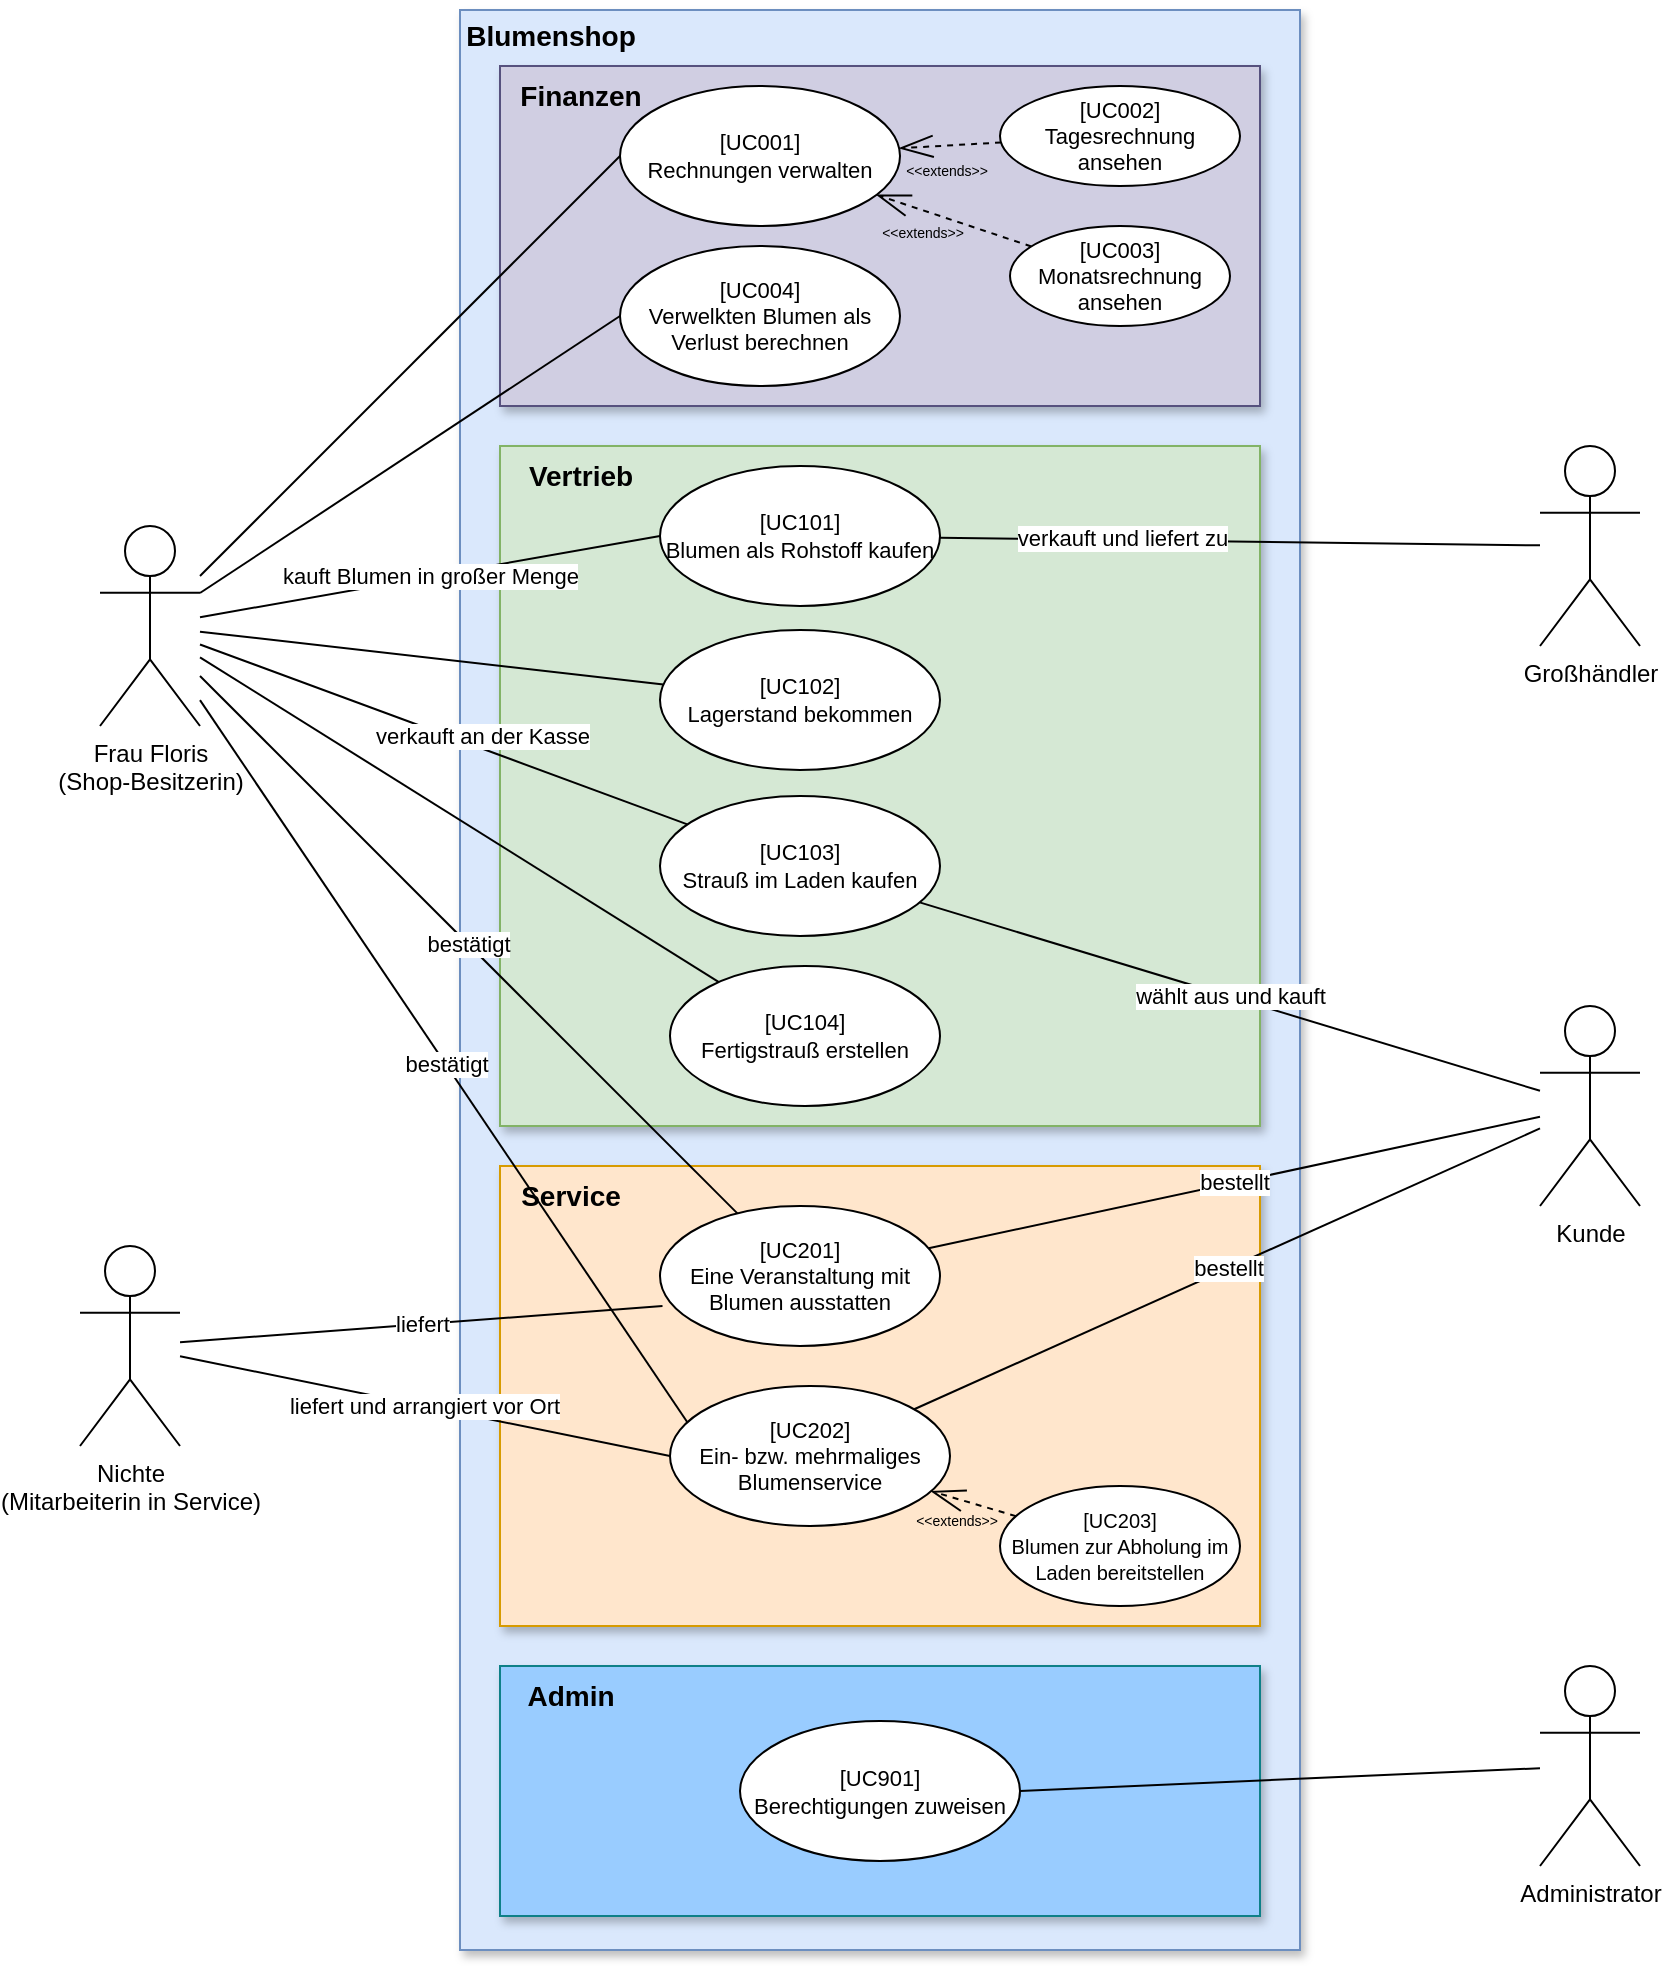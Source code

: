 <mxfile version="22.1.22" type="embed">
  <diagram id="T95qvjE1ERWwv_4aiWjD" name="Page-1">
    <mxGraphModel dx="710" dy="515" grid="1" gridSize="10" guides="1" tooltips="1" connect="1" arrows="1" fold="1" page="1" pageScale="1" pageWidth="1100" pageHeight="850" math="0" shadow="0">
      <root>
        <mxCell id="0" />
        <mxCell id="1" parent="0" />
        <mxCell id="43" value="" style="html=1;whiteSpace=wrap;fillColor=#dae8fc;strokeColor=#6c8ebf;shadow=1;labelPosition=left;verticalLabelPosition=top;align=right;verticalAlign=bottom;" parent="1" vertex="1">
          <mxGeometry x="380" y="2" width="420" height="970" as="geometry" />
        </mxCell>
        <mxCell id="57" value="" style="html=1;whiteSpace=wrap;fillColor=#ffe6cc;strokeColor=#d79b00;shadow=1;labelPosition=left;verticalLabelPosition=top;align=right;verticalAlign=bottom;" parent="1" vertex="1">
          <mxGeometry x="400" y="580" width="380" height="230" as="geometry" />
        </mxCell>
        <mxCell id="54" value="" style="html=1;whiteSpace=wrap;fillColor=#d5e8d4;strokeColor=#82b366;shadow=1;labelPosition=left;verticalLabelPosition=top;align=right;verticalAlign=bottom;glass=0;rounded=0;" parent="1" vertex="1">
          <mxGeometry x="400" y="220" width="380" height="340" as="geometry" />
        </mxCell>
        <mxCell id="77" value="" style="html=1;whiteSpace=wrap;fillColor=#99CCFF;strokeColor=#0e8088;shadow=1;labelPosition=left;verticalLabelPosition=top;align=right;verticalAlign=bottom;" vertex="1" parent="1">
          <mxGeometry x="400" y="830" width="380" height="125" as="geometry" />
        </mxCell>
        <mxCell id="52" value="" style="html=1;whiteSpace=wrap;fillColor=#d0cee2;strokeColor=#56517e;shadow=1;labelPosition=left;verticalLabelPosition=top;align=right;verticalAlign=bottom;" parent="1" vertex="1">
          <mxGeometry x="400" y="30" width="380" height="170" as="geometry" />
        </mxCell>
        <mxCell id="20" value="verkauft an der Kasse" style="rounded=0;orthogonalLoop=1;jettySize=auto;html=1;endArrow=none;endFill=0;" parent="1" source="2" target="18" edge="1">
          <mxGeometry x="0.142" y="6" relative="1" as="geometry">
            <mxPoint x="70" y="290" as="sourcePoint" />
            <mxPoint x="330" y="307.5" as="targetPoint" />
            <mxPoint as="offset" />
          </mxGeometry>
        </mxCell>
        <mxCell id="30" value="bestätigt" style="rounded=0;orthogonalLoop=1;jettySize=auto;html=1;endArrow=none;endFill=0;entryX=0.071;entryY=0.286;entryDx=0;entryDy=0;entryPerimeter=0;" parent="1" source="2" target="26" edge="1">
          <mxGeometry relative="1" as="geometry" />
        </mxCell>
        <mxCell id="32" style="rounded=0;orthogonalLoop=1;jettySize=auto;html=1;entryX=0;entryY=0.5;entryDx=0;entryDy=0;endArrow=none;endFill=0;" parent="1" source="2" target="31" edge="1">
          <mxGeometry relative="1" as="geometry" />
        </mxCell>
        <mxCell id="36" value="kauft Blumen in großer Menge" style="rounded=0;orthogonalLoop=1;jettySize=auto;html=1;entryX=0;entryY=0.5;entryDx=0;entryDy=0;endArrow=none;endFill=0;" parent="1" source="2" target="35" edge="1">
          <mxGeometry relative="1" as="geometry" />
        </mxCell>
        <mxCell id="51" style="rounded=0;orthogonalLoop=1;jettySize=auto;html=1;entryX=0;entryY=0.5;entryDx=0;entryDy=0;horizontal=1;endArrow=none;endFill=0;" parent="1" source="2" target="50" edge="1">
          <mxGeometry relative="1" as="geometry" />
        </mxCell>
        <mxCell id="76" style="rounded=0;orthogonalLoop=1;jettySize=auto;html=1;endArrow=none;endFill=0;" edge="1" parent="1" source="2" target="46">
          <mxGeometry relative="1" as="geometry" />
        </mxCell>
        <mxCell id="2" value="Frau Floris &lt;br&gt;(Shop-Besitzerin)" style="shape=umlActor;verticalLabelPosition=bottom;verticalAlign=top;html=1;" parent="1" vertex="1">
          <mxGeometry x="200" y="260" width="50" height="100" as="geometry" />
        </mxCell>
        <mxCell id="28" value="liefert und arrangiert vor Ort" style="rounded=0;orthogonalLoop=1;jettySize=auto;html=1;entryX=0;entryY=0.5;entryDx=0;entryDy=0;endArrow=none;endFill=0;" parent="1" source="3" target="26" edge="1">
          <mxGeometry relative="1" as="geometry" />
        </mxCell>
        <mxCell id="3" value="Nichte &lt;br&gt;(Mitarbeiterin in Service)" style="shape=umlActor;verticalLabelPosition=bottom;verticalAlign=top;html=1;" parent="1" vertex="1">
          <mxGeometry x="190" y="620" width="50" height="100" as="geometry" />
        </mxCell>
        <mxCell id="27" value="wählt aus und kauft" style="rounded=0;orthogonalLoop=1;jettySize=auto;html=1;endArrow=none;endFill=0;" parent="1" source="6" target="18" edge="1">
          <mxGeometry relative="1" as="geometry">
            <mxPoint x="940" y="400" as="sourcePoint" />
          </mxGeometry>
        </mxCell>
        <mxCell id="25" value="bestellt" style="rounded=0;orthogonalLoop=1;jettySize=auto;html=1;endArrow=none;endFill=0;" parent="1" source="6" target="21" edge="1">
          <mxGeometry relative="1" as="geometry">
            <mxPoint x="940" y="400" as="sourcePoint" />
          </mxGeometry>
        </mxCell>
        <mxCell id="6" value="Kunde" style="shape=umlActor;verticalLabelPosition=bottom;verticalAlign=top;html=1;" parent="1" vertex="1">
          <mxGeometry x="920" y="500" width="50" height="100" as="geometry" />
        </mxCell>
        <mxCell id="16" style="rounded=0;orthogonalLoop=1;jettySize=auto;html=1;entryX=1;entryY=0.5;entryDx=0;entryDy=0;endArrow=none;endFill=0;" parent="1" source="11" target="15" edge="1">
          <mxGeometry relative="1" as="geometry" />
        </mxCell>
        <mxCell id="11" value="Administrator" style="shape=umlActor;verticalLabelPosition=bottom;verticalAlign=top;html=1;" parent="1" vertex="1">
          <mxGeometry x="920" y="830" width="50" height="100" as="geometry" />
        </mxCell>
        <mxCell id="15" value="[UC901]&lt;br&gt;Berechtigungen zuweisen" style="ellipse;whiteSpace=wrap;html=1;fontSize=11;" parent="1" vertex="1">
          <mxGeometry x="520" y="857.5" width="140" height="70" as="geometry" />
        </mxCell>
        <mxCell id="18" value="[UC103]&lt;br&gt;Strauß im Laden kaufen" style="ellipse;whiteSpace=wrap;html=1;fontSize=11;" parent="1" vertex="1">
          <mxGeometry x="480" y="395" width="140" height="70" as="geometry" />
        </mxCell>
        <mxCell id="21" value="[UC201]&lt;br&gt;Eine Veranstaltung mit Blumen ausstatten" style="ellipse;whiteSpace=wrap;html=1;fontSize=11;" parent="1" vertex="1">
          <mxGeometry x="480" y="600" width="140" height="70" as="geometry" />
        </mxCell>
        <mxCell id="23" value="liefert" style="rounded=0;orthogonalLoop=1;jettySize=auto;html=1;entryX=0.009;entryY=0.715;entryDx=0;entryDy=0;entryPerimeter=0;endArrow=none;endFill=0;" parent="1" source="3" target="21" edge="1">
          <mxGeometry relative="1" as="geometry" />
        </mxCell>
        <mxCell id="26" value="[UC202]&lt;br&gt;Ein- bzw. mehrmaliges Blumenservice" style="ellipse;whiteSpace=wrap;html=1;fontSize=11;" parent="1" vertex="1">
          <mxGeometry x="485" y="690" width="140" height="70" as="geometry" />
        </mxCell>
        <mxCell id="29" value="bestellt" style="rounded=0;orthogonalLoop=1;jettySize=auto;html=1;endArrow=none;endFill=0;" parent="1" source="6" target="26" edge="1">
          <mxGeometry relative="1" as="geometry">
            <mxPoint x="940" y="400" as="sourcePoint" />
          </mxGeometry>
        </mxCell>
        <mxCell id="31" value="[UC001]&lt;br&gt;Rechnungen verwalten" style="ellipse;whiteSpace=wrap;html=1;fontSize=11;" parent="1" vertex="1">
          <mxGeometry x="460" y="40" width="140" height="70" as="geometry" />
        </mxCell>
        <mxCell id="73" style="rounded=0;orthogonalLoop=1;jettySize=auto;html=1;endArrow=none;endFill=0;" parent="1" source="33" target="35" edge="1">
          <mxGeometry relative="1" as="geometry" />
        </mxCell>
        <mxCell id="74" value="verkauft und liefert zu" style="edgeLabel;html=1;align=center;verticalAlign=middle;resizable=0;points=[];" parent="73" vertex="1" connectable="0">
          <mxGeometry x="0.394" y="-1" relative="1" as="geometry">
            <mxPoint as="offset" />
          </mxGeometry>
        </mxCell>
        <mxCell id="33" value="Großhändler" style="shape=umlActor;verticalLabelPosition=bottom;verticalAlign=top;html=1;" parent="1" vertex="1">
          <mxGeometry x="920" y="220" width="50" height="100" as="geometry" />
        </mxCell>
        <mxCell id="35" value="[UC101]&lt;br&gt;Blumen als Rohstoff kaufen" style="ellipse;whiteSpace=wrap;html=1;fontSize=11;" parent="1" vertex="1">
          <mxGeometry x="480" y="230" width="140" height="70" as="geometry" />
        </mxCell>
        <mxCell id="44" value="Blumenshop" style="text;html=1;align=center;verticalAlign=middle;resizable=0;points=[];autosize=1;strokeColor=none;fillColor=none;fontStyle=1;fontSize=14;" parent="1" vertex="1">
          <mxGeometry x="370" width="110" height="30" as="geometry" />
        </mxCell>
        <mxCell id="46" value="[UC104]&lt;br&gt;Fertigstrauß erstellen" style="ellipse;whiteSpace=wrap;html=1;fontSize=11;" parent="1" vertex="1">
          <mxGeometry x="485" y="480" width="135" height="70" as="geometry" />
        </mxCell>
        <mxCell id="50" value="[UC004]&lt;br&gt;Verwelkten Blumen als Verlust berechnen" style="ellipse;whiteSpace=wrap;html=1;fontSize=11;" parent="1" vertex="1">
          <mxGeometry x="460" y="120" width="140" height="70" as="geometry" />
        </mxCell>
        <mxCell id="53" value="Finanzen" style="text;html=1;align=center;verticalAlign=middle;resizable=0;points=[];autosize=1;strokeColor=none;fillColor=none;fontStyle=1;fontSize=14;" parent="1" vertex="1">
          <mxGeometry x="400" y="30" width="80" height="30" as="geometry" />
        </mxCell>
        <mxCell id="55" value="Vertrieb" style="text;html=1;align=center;verticalAlign=middle;resizable=0;points=[];autosize=1;strokeColor=none;fillColor=none;fontStyle=1;fontSize=14;" parent="1" vertex="1">
          <mxGeometry x="400" y="220" width="80" height="30" as="geometry" />
        </mxCell>
        <mxCell id="60" value="bestätigt" style="rounded=0;orthogonalLoop=1;jettySize=auto;html=1;endArrow=none;endFill=0;" parent="1" source="2" target="21" edge="1">
          <mxGeometry relative="1" as="geometry">
            <mxPoint x="250" y="342" as="sourcePoint" />
            <mxPoint x="465" y="585" as="targetPoint" />
          </mxGeometry>
        </mxCell>
        <mxCell id="59" value="Service" style="text;html=1;align=center;verticalAlign=middle;resizable=0;points=[];autosize=1;strokeColor=none;fillColor=none;fontStyle=1;fontSize=14;" parent="1" vertex="1">
          <mxGeometry x="400" y="580" width="70" height="30" as="geometry" />
        </mxCell>
        <mxCell id="61" value="[UC002]&lt;br&gt;Tagesrechnung ansehen" style="ellipse;whiteSpace=wrap;html=1;fontSize=11;" parent="1" vertex="1">
          <mxGeometry x="650" y="40" width="120" height="50" as="geometry" />
        </mxCell>
        <mxCell id="63" value="[UC003]&lt;br&gt;Monatsrechnung&lt;br style=&quot;font-size: 11px;&quot;&gt;ansehen" style="ellipse;whiteSpace=wrap;html=1;fontSize=11;" parent="1" vertex="1">
          <mxGeometry x="655" y="110" width="110" height="50" as="geometry" />
        </mxCell>
        <mxCell id="67" style="rounded=0;orthogonalLoop=1;jettySize=auto;html=1;endArrow=none;endFill=0;" parent="1" source="66" target="2" edge="1">
          <mxGeometry relative="1" as="geometry" />
        </mxCell>
        <mxCell id="66" value="[UC102]&lt;br&gt;Lagerstand bekommen" style="ellipse;whiteSpace=wrap;html=1;fontSize=11;" parent="1" vertex="1">
          <mxGeometry x="480" y="312" width="140" height="70" as="geometry" />
        </mxCell>
        <mxCell id="72" style="rounded=0;orthogonalLoop=1;jettySize=auto;html=1;endArrow=openThin;endFill=0;startSize=6;endSize=15;dashed=1;" parent="1" source="71" target="26" edge="1">
          <mxGeometry relative="1" as="geometry" />
        </mxCell>
        <mxCell id="79" value="&lt;font style=&quot;font-size: 7px;&quot;&gt;&amp;lt;&amp;lt;extends&amp;gt;&amp;gt;&lt;/font&gt;" style="edgeLabel;html=1;align=center;verticalAlign=middle;resizable=0;points=[];fontColor=default;labelBackgroundColor=none;" vertex="1" connectable="0" parent="72">
          <mxGeometry x="0.418" y="3" relative="1" as="geometry">
            <mxPoint x="1" y="7" as="offset" />
          </mxGeometry>
        </mxCell>
        <mxCell id="71" value="&lt;font style=&quot;font-size: 10px;&quot;&gt;[UC203]&lt;br&gt;Blumen zur Abholung im Laden bereitstellen&lt;/font&gt;" style="ellipse;whiteSpace=wrap;html=1;fontSize=11;" parent="1" vertex="1">
          <mxGeometry x="650" y="740" width="120" height="60" as="geometry" />
        </mxCell>
        <mxCell id="78" value="Admin" style="text;html=1;align=center;verticalAlign=middle;resizable=0;points=[];autosize=1;strokeColor=none;fillColor=none;fontStyle=1;fontSize=14;" vertex="1" parent="1">
          <mxGeometry x="400" y="830" width="70" height="30" as="geometry" />
        </mxCell>
        <mxCell id="80" style="rounded=0;orthogonalLoop=1;jettySize=auto;html=1;endArrow=openThin;endFill=0;startSize=6;endSize=15;dashed=1;" edge="1" parent="1" source="63" target="31">
          <mxGeometry relative="1" as="geometry">
            <mxPoint x="640" y="112" as="sourcePoint" />
            <mxPoint x="598" y="100" as="targetPoint" />
          </mxGeometry>
        </mxCell>
        <mxCell id="81" value="&lt;font style=&quot;font-size: 7px;&quot;&gt;&amp;lt;&amp;lt;extends&amp;gt;&amp;gt;&lt;/font&gt;" style="edgeLabel;html=1;align=center;verticalAlign=middle;resizable=0;points=[];fontColor=default;labelBackgroundColor=none;" vertex="1" connectable="0" parent="80">
          <mxGeometry x="0.418" y="3" relative="1" as="geometry">
            <mxPoint x="1" y="7" as="offset" />
          </mxGeometry>
        </mxCell>
        <mxCell id="84" style="rounded=0;orthogonalLoop=1;jettySize=auto;html=1;endArrow=openThin;endFill=0;startSize=6;endSize=15;dashed=1;" edge="1" parent="1" source="61" target="31">
          <mxGeometry relative="1" as="geometry">
            <mxPoint x="664" y="60" as="sourcePoint" />
            <mxPoint x="600" y="41" as="targetPoint" />
          </mxGeometry>
        </mxCell>
        <mxCell id="85" value="&lt;font style=&quot;font-size: 7px;&quot;&gt;&amp;lt;&amp;lt;extends&amp;gt;&amp;gt;&lt;/font&gt;" style="edgeLabel;html=1;align=center;verticalAlign=middle;resizable=0;points=[];fontColor=default;labelBackgroundColor=none;" vertex="1" connectable="0" parent="84">
          <mxGeometry x="0.418" y="3" relative="1" as="geometry">
            <mxPoint x="8" y="7" as="offset" />
          </mxGeometry>
        </mxCell>
      </root>
    </mxGraphModel>
  </diagram>
</mxfile>
